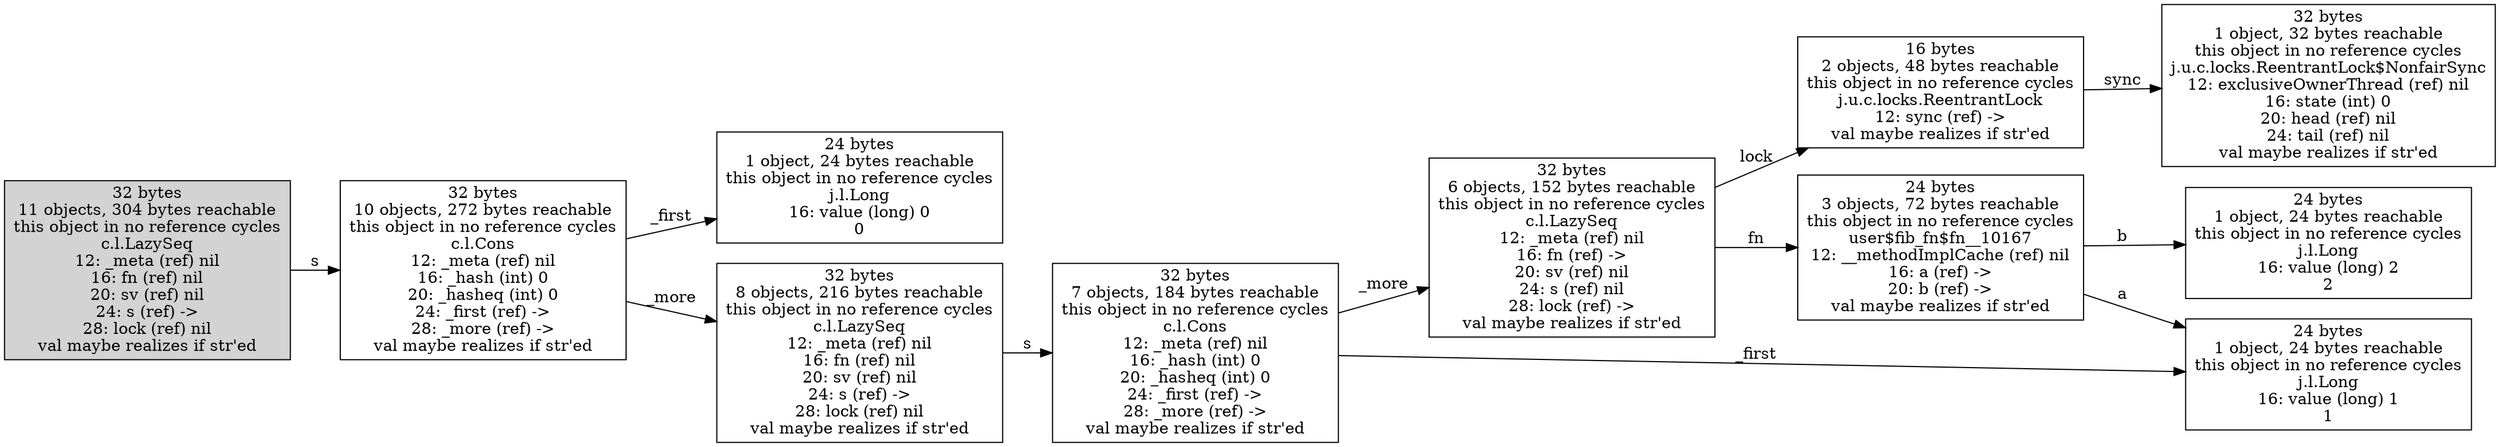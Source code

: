 digraph {
graph [layout="dot",rankdir="LR"];
"18777430336" ["reachable-only-from"=17920231296,"scc-num-nodes"=1,label="32 bytes
1 object, 32 bytes reachable
this object in no reference cycles
j.u.c.locks.ReentrantLock$NonfairSync
12: exclusiveOwnerThread (ref) nil
16: state (int) 0
20: head (ref) nil
24: tail (ref) nil
val maybe realizes if str'ed",shape="box"];
"34349647488" ["reachable-only-from"=17920231296,"scc-num-nodes"=1,label="24 bytes
1 object, 24 bytes reachable
this object in no reference cycles
j.l.Long
16: value (long) 0
0",shape="box"];
"18777430208" ["reachable-only-from"=17920231296,"scc-num-nodes"=1,label="16 bytes
2 objects, 48 bytes reachable
this object in no reference cycles
j.u.c.locks.ReentrantLock
12: sync (ref) ->
val maybe realizes if str'ed",shape="box"];
"18777430016" ["reachable-only-from"=17920231296,"scc-num-nodes"=1,label="24 bytes
3 objects, 72 bytes reachable
this object in no reference cycles
user$fib_fn$fn__10167
12: __methodImplCache (ref) nil
16: a (ref) ->
20: b (ref) ->
val maybe realizes if str'ed",shape="box"];
"17920231296" ["reachable-only-from"=17920231296,"scc-num-nodes"=1,style="filled","my-unique-total-size"=304,"my-unique-num-reachable-nodes"=11,label="32 bytes
11 objects, 304 bytes reachable
this object in no reference cycles
c.l.LazySeq
12: _meta (ref) nil
16: fn (ref) nil
20: sv (ref) nil
24: s (ref) ->
28: lock (ref) nil
val maybe realizes if str'ed",shape="box"];
"17920231552" ["reachable-only-from"=17920231296,"scc-num-nodes"=1,label="32 bytes
10 objects, 272 bytes reachable
this object in no reference cycles
c.l.Cons
12: _meta (ref) nil
16: _hash (int) 0
20: _hasheq (int) 0
24: _first (ref) ->
28: _more (ref) ->
val maybe realizes if str'ed",shape="box"];
"17920231808" ["reachable-only-from"=17920231296,"scc-num-nodes"=1,label="32 bytes
8 objects, 216 bytes reachable
this object in no reference cycles
c.l.LazySeq
12: _meta (ref) nil
16: fn (ref) nil
20: sv (ref) nil
24: s (ref) ->
28: lock (ref) nil
val maybe realizes if str'ed",shape="box"];
"18777429760" ["reachable-only-from"=17920231296,"scc-num-nodes"=1,label="32 bytes
6 objects, 152 bytes reachable
this object in no reference cycles
c.l.LazySeq
12: _meta (ref) nil
16: fn (ref) ->
20: sv (ref) nil
24: s (ref) nil
28: lock (ref) ->
val maybe realizes if str'ed",shape="box"];
"34349647872" ["reachable-only-from"=17920231296,"scc-num-nodes"=1,label="24 bytes
1 object, 24 bytes reachable
this object in no reference cycles
j.l.Long
16: value (long) 2
2",shape="box"];
"18777430592" ["reachable-only-from"=17920231296,"scc-num-nodes"=1,label="32 bytes
7 objects, 184 bytes reachable
this object in no reference cycles
c.l.Cons
12: _meta (ref) nil
16: _hash (int) 0
20: _hasheq (int) 0
24: _first (ref) ->
28: _more (ref) ->
val maybe realizes if str'ed",shape="box"];
"34349647680" ["reachable-only-from"=17920231296,"scc-num-nodes"=1,label="24 bytes
1 object, 24 bytes reachable
this object in no reference cycles
j.l.Long
16: value (long) 1
1",shape="box"];
"18777430208" -> "18777430336" ["field-name"="sync",label="sync"];
"18777430016" -> "34349647680" ["field-name"="a",label="a"];
"18777430016" -> "34349647872" ["field-name"="b",label="b"];
"17920231296" -> "17920231552" ["field-name"="s",label="s"];
"17920231552" -> "34349647488" ["field-name"="_first",label="_first"];
"17920231552" -> "17920231808" ["field-name"="_more",label="_more"];
"17920231808" -> "18777430592" ["field-name"="s",label="s"];
"18777429760" -> "18777430016" ["field-name"="fn",label="fn"];
"18777429760" -> "18777430208" ["field-name"="lock",label="lock"];
"18777430592" -> "34349647680" ["field-name"="_first",label="_first"];
"18777430592" -> "18777429760" ["field-name"="_more",label="_more"];
} 